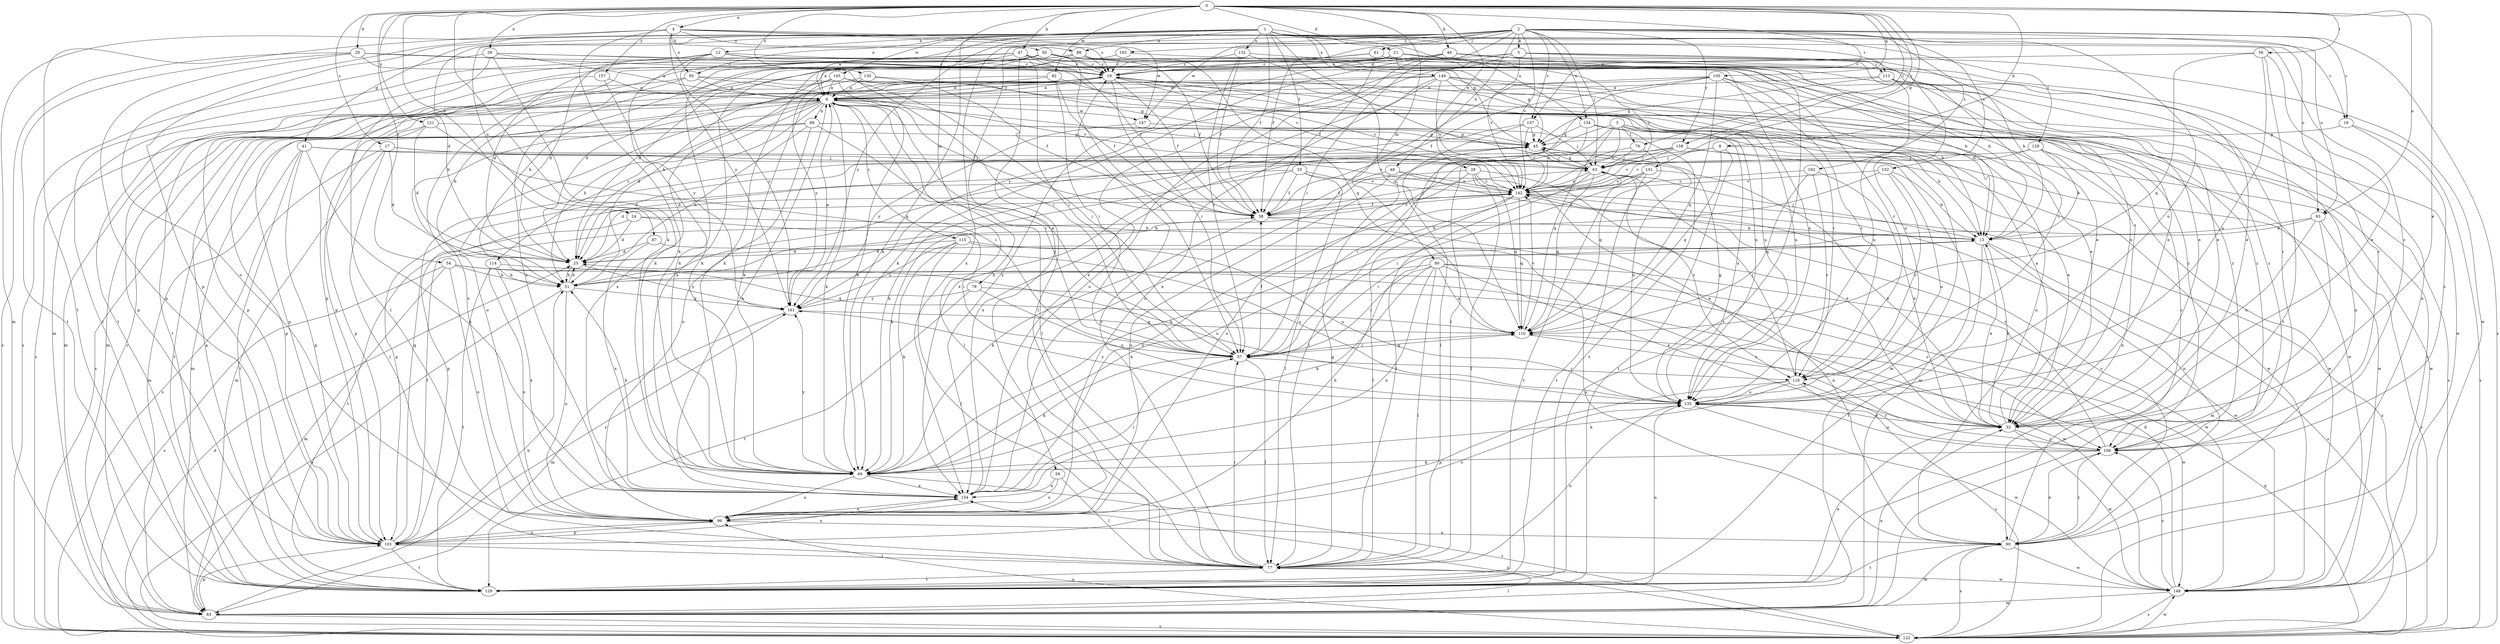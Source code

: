 strict digraph  {
0;
1;
2;
3;
4;
5;
6;
8;
12;
13;
17;
18;
19;
20;
21;
24;
25;
28;
29;
32;
33;
38;
41;
45;
46;
47;
48;
50;
51;
54;
56;
57;
58;
61;
63;
69;
76;
77;
78;
80;
82;
83;
87;
88;
89;
90;
93;
95;
96;
101;
103;
105;
110;
113;
114;
115;
116;
121;
122;
128;
129;
130;
132;
134;
135;
137;
142;
145;
147;
148;
149;
152;
154;
157;
158;
161;
162;
163;
168;
0 -> 4  [label=a];
0 -> 8  [label=b];
0 -> 17  [label=c];
0 -> 20  [label=d];
0 -> 21  [label=d];
0 -> 24  [label=d];
0 -> 28  [label=e];
0 -> 29  [label=e];
0 -> 32  [label=e];
0 -> 46  [label=h];
0 -> 47  [label=h];
0 -> 54  [label=i];
0 -> 56  [label=i];
0 -> 69  [label=k];
0 -> 76  [label=l];
0 -> 78  [label=m];
0 -> 80  [label=m];
0 -> 82  [label=m];
0 -> 93  [label=o];
0 -> 101  [label=p];
0 -> 105  [label=q];
0 -> 121  [label=s];
0 -> 130  [label=u];
0 -> 137  [label=v];
0 -> 157  [label=y];
0 -> 158  [label=y];
1 -> 12  [label=b];
1 -> 18  [label=c];
1 -> 25  [label=d];
1 -> 33  [label=f];
1 -> 38  [label=f];
1 -> 41  [label=g];
1 -> 45  [label=g];
1 -> 69  [label=k];
1 -> 83  [label=m];
1 -> 87  [label=n];
1 -> 88  [label=n];
1 -> 93  [label=o];
1 -> 103  [label=p];
1 -> 110  [label=q];
1 -> 113  [label=r];
1 -> 128  [label=t];
1 -> 132  [label=u];
1 -> 134  [label=u];
1 -> 145  [label=w];
1 -> 149  [label=x];
2 -> 5  [label=a];
2 -> 6  [label=a];
2 -> 18  [label=c];
2 -> 38  [label=f];
2 -> 48  [label=h];
2 -> 57  [label=i];
2 -> 58  [label=j];
2 -> 61  [label=j];
2 -> 63  [label=j];
2 -> 93  [label=o];
2 -> 95  [label=o];
2 -> 122  [label=s];
2 -> 134  [label=u];
2 -> 135  [label=u];
2 -> 137  [label=v];
2 -> 142  [label=v];
2 -> 147  [label=w];
2 -> 152  [label=x];
2 -> 154  [label=x];
2 -> 158  [label=y];
2 -> 161  [label=y];
2 -> 162  [label=z];
2 -> 163  [label=z];
3 -> 13  [label=b];
3 -> 32  [label=e];
3 -> 76  [label=l];
3 -> 77  [label=l];
3 -> 83  [label=m];
3 -> 110  [label=q];
3 -> 135  [label=u];
3 -> 142  [label=v];
3 -> 154  [label=x];
4 -> 19  [label=c];
4 -> 50  [label=h];
4 -> 69  [label=k];
4 -> 88  [label=n];
4 -> 95  [label=o];
4 -> 96  [label=o];
4 -> 129  [label=t];
4 -> 147  [label=w];
4 -> 161  [label=y];
4 -> 168  [label=z];
5 -> 13  [label=b];
5 -> 96  [label=o];
5 -> 103  [label=p];
5 -> 113  [label=r];
5 -> 135  [label=u];
5 -> 142  [label=v];
5 -> 161  [label=y];
6 -> 19  [label=c];
6 -> 25  [label=d];
6 -> 38  [label=f];
6 -> 51  [label=h];
6 -> 57  [label=i];
6 -> 63  [label=j];
6 -> 69  [label=k];
6 -> 77  [label=l];
6 -> 89  [label=n];
6 -> 96  [label=o];
6 -> 103  [label=p];
6 -> 114  [label=r];
6 -> 115  [label=r];
6 -> 122  [label=s];
6 -> 147  [label=w];
8 -> 25  [label=d];
8 -> 63  [label=j];
8 -> 110  [label=q];
8 -> 129  [label=t];
8 -> 148  [label=w];
12 -> 19  [label=c];
12 -> 25  [label=d];
12 -> 32  [label=e];
12 -> 69  [label=k];
12 -> 129  [label=t];
12 -> 142  [label=v];
12 -> 161  [label=y];
13 -> 25  [label=d];
13 -> 32  [label=e];
13 -> 63  [label=j];
13 -> 69  [label=k];
13 -> 122  [label=s];
13 -> 129  [label=t];
13 -> 148  [label=w];
17 -> 25  [label=d];
17 -> 63  [label=j];
17 -> 77  [label=l];
17 -> 83  [label=m];
17 -> 122  [label=s];
17 -> 142  [label=v];
18 -> 45  [label=g];
18 -> 122  [label=s];
18 -> 168  [label=z];
19 -> 6  [label=a];
19 -> 32  [label=e];
19 -> 38  [label=f];
19 -> 57  [label=i];
19 -> 69  [label=k];
19 -> 83  [label=m];
19 -> 90  [label=n];
19 -> 96  [label=o];
19 -> 135  [label=u];
19 -> 142  [label=v];
20 -> 19  [label=c];
20 -> 57  [label=i];
20 -> 103  [label=p];
20 -> 122  [label=s];
20 -> 129  [label=t];
20 -> 135  [label=u];
21 -> 19  [label=c];
21 -> 25  [label=d];
21 -> 32  [label=e];
21 -> 45  [label=g];
21 -> 51  [label=h];
21 -> 90  [label=n];
21 -> 142  [label=v];
21 -> 154  [label=x];
24 -> 13  [label=b];
24 -> 25  [label=d];
24 -> 57  [label=i];
24 -> 129  [label=t];
25 -> 51  [label=h];
25 -> 161  [label=y];
28 -> 25  [label=d];
28 -> 32  [label=e];
28 -> 51  [label=h];
28 -> 77  [label=l];
28 -> 110  [label=q];
28 -> 142  [label=v];
29 -> 6  [label=a];
29 -> 13  [label=b];
29 -> 19  [label=c];
29 -> 69  [label=k];
29 -> 77  [label=l];
29 -> 122  [label=s];
32 -> 6  [label=a];
32 -> 13  [label=b];
32 -> 148  [label=w];
32 -> 168  [label=z];
33 -> 32  [label=e];
33 -> 38  [label=f];
33 -> 69  [label=k];
33 -> 77  [label=l];
33 -> 103  [label=p];
33 -> 142  [label=v];
38 -> 13  [label=b];
38 -> 63  [label=j];
38 -> 69  [label=k];
38 -> 90  [label=n];
38 -> 142  [label=v];
41 -> 63  [label=j];
41 -> 83  [label=m];
41 -> 103  [label=p];
41 -> 129  [label=t];
41 -> 135  [label=u];
41 -> 154  [label=x];
45 -> 63  [label=j];
45 -> 148  [label=w];
46 -> 19  [label=c];
46 -> 69  [label=k];
46 -> 116  [label=r];
46 -> 129  [label=t];
46 -> 148  [label=w];
46 -> 154  [label=x];
47 -> 19  [label=c];
47 -> 25  [label=d];
47 -> 32  [label=e];
47 -> 38  [label=f];
47 -> 57  [label=i];
47 -> 69  [label=k];
47 -> 77  [label=l];
47 -> 154  [label=x];
48 -> 13  [label=b];
48 -> 38  [label=f];
48 -> 96  [label=o];
48 -> 142  [label=v];
50 -> 6  [label=a];
50 -> 19  [label=c];
50 -> 32  [label=e];
50 -> 38  [label=f];
50 -> 51  [label=h];
50 -> 57  [label=i];
50 -> 69  [label=k];
51 -> 25  [label=d];
51 -> 45  [label=g];
51 -> 96  [label=o];
51 -> 122  [label=s];
51 -> 161  [label=y];
54 -> 51  [label=h];
54 -> 83  [label=m];
54 -> 96  [label=o];
54 -> 110  [label=q];
54 -> 122  [label=s];
54 -> 135  [label=u];
56 -> 19  [label=c];
56 -> 32  [label=e];
56 -> 110  [label=q];
56 -> 129  [label=t];
56 -> 135  [label=u];
57 -> 6  [label=a];
57 -> 38  [label=f];
57 -> 69  [label=k];
57 -> 77  [label=l];
57 -> 110  [label=q];
57 -> 116  [label=r];
58 -> 77  [label=l];
58 -> 96  [label=o];
58 -> 154  [label=x];
61 -> 13  [label=b];
61 -> 19  [label=c];
61 -> 25  [label=d];
61 -> 32  [label=e];
61 -> 38  [label=f];
63 -> 45  [label=g];
63 -> 77  [label=l];
63 -> 110  [label=q];
63 -> 116  [label=r];
63 -> 129  [label=t];
63 -> 142  [label=v];
69 -> 51  [label=h];
69 -> 96  [label=o];
69 -> 122  [label=s];
69 -> 154  [label=x];
69 -> 161  [label=y];
76 -> 57  [label=i];
76 -> 63  [label=j];
76 -> 110  [label=q];
77 -> 19  [label=c];
77 -> 45  [label=g];
77 -> 57  [label=i];
77 -> 129  [label=t];
77 -> 135  [label=u];
77 -> 148  [label=w];
78 -> 129  [label=t];
78 -> 135  [label=u];
78 -> 148  [label=w];
78 -> 161  [label=y];
80 -> 32  [label=e];
80 -> 51  [label=h];
80 -> 57  [label=i];
80 -> 69  [label=k];
80 -> 77  [label=l];
80 -> 110  [label=q];
80 -> 148  [label=w];
80 -> 154  [label=x];
80 -> 168  [label=z];
82 -> 6  [label=a];
82 -> 38  [label=f];
82 -> 57  [label=i];
82 -> 122  [label=s];
82 -> 135  [label=u];
83 -> 19  [label=c];
83 -> 32  [label=e];
83 -> 51  [label=h];
83 -> 77  [label=l];
83 -> 103  [label=p];
83 -> 122  [label=s];
87 -> 25  [label=d];
87 -> 135  [label=u];
87 -> 154  [label=x];
88 -> 19  [label=c];
88 -> 83  [label=m];
88 -> 110  [label=q];
88 -> 116  [label=r];
88 -> 129  [label=t];
88 -> 154  [label=x];
88 -> 168  [label=z];
89 -> 45  [label=g];
89 -> 51  [label=h];
89 -> 77  [label=l];
89 -> 83  [label=m];
89 -> 96  [label=o];
89 -> 103  [label=p];
89 -> 148  [label=w];
90 -> 19  [label=c];
90 -> 83  [label=m];
90 -> 122  [label=s];
90 -> 129  [label=t];
90 -> 142  [label=v];
90 -> 148  [label=w];
90 -> 168  [label=z];
93 -> 13  [label=b];
93 -> 57  [label=i];
93 -> 83  [label=m];
93 -> 122  [label=s];
93 -> 135  [label=u];
95 -> 6  [label=a];
95 -> 51  [label=h];
95 -> 83  [label=m];
95 -> 142  [label=v];
95 -> 168  [label=z];
96 -> 13  [label=b];
96 -> 90  [label=n];
96 -> 103  [label=p];
101 -> 32  [label=e];
101 -> 57  [label=i];
101 -> 69  [label=k];
101 -> 129  [label=t];
101 -> 142  [label=v];
103 -> 38  [label=f];
103 -> 45  [label=g];
103 -> 77  [label=l];
103 -> 96  [label=o];
103 -> 129  [label=t];
103 -> 154  [label=x];
103 -> 161  [label=y];
105 -> 6  [label=a];
105 -> 13  [label=b];
105 -> 38  [label=f];
105 -> 77  [label=l];
105 -> 110  [label=q];
105 -> 116  [label=r];
105 -> 154  [label=x];
105 -> 168  [label=z];
110 -> 57  [label=i];
110 -> 142  [label=v];
110 -> 148  [label=w];
113 -> 6  [label=a];
113 -> 45  [label=g];
113 -> 90  [label=n];
113 -> 135  [label=u];
113 -> 168  [label=z];
114 -> 51  [label=h];
114 -> 96  [label=o];
114 -> 129  [label=t];
114 -> 154  [label=x];
114 -> 168  [label=z];
115 -> 25  [label=d];
115 -> 69  [label=k];
115 -> 77  [label=l];
115 -> 90  [label=n];
115 -> 135  [label=u];
115 -> 161  [label=y];
116 -> 63  [label=j];
116 -> 69  [label=k];
116 -> 103  [label=p];
116 -> 122  [label=s];
116 -> 135  [label=u];
121 -> 25  [label=d];
121 -> 45  [label=g];
121 -> 57  [label=i];
121 -> 103  [label=p];
121 -> 129  [label=t];
122 -> 25  [label=d];
122 -> 96  [label=o];
122 -> 110  [label=q];
122 -> 148  [label=w];
122 -> 154  [label=x];
128 -> 13  [label=b];
128 -> 63  [label=j];
128 -> 90  [label=n];
128 -> 142  [label=v];
128 -> 148  [label=w];
129 -> 6  [label=a];
129 -> 32  [label=e];
129 -> 135  [label=u];
130 -> 6  [label=a];
130 -> 38  [label=f];
130 -> 45  [label=g];
130 -> 154  [label=x];
132 -> 19  [label=c];
132 -> 32  [label=e];
132 -> 38  [label=f];
132 -> 57  [label=i];
132 -> 63  [label=j];
134 -> 45  [label=g];
134 -> 122  [label=s];
134 -> 129  [label=t];
134 -> 142  [label=v];
135 -> 32  [label=e];
135 -> 45  [label=g];
135 -> 96  [label=o];
135 -> 148  [label=w];
135 -> 161  [label=y];
137 -> 45  [label=g];
137 -> 63  [label=j];
137 -> 69  [label=k];
137 -> 77  [label=l];
137 -> 142  [label=v];
142 -> 38  [label=f];
142 -> 77  [label=l];
142 -> 90  [label=n];
142 -> 103  [label=p];
142 -> 110  [label=q];
142 -> 122  [label=s];
142 -> 154  [label=x];
145 -> 6  [label=a];
145 -> 57  [label=i];
145 -> 69  [label=k];
145 -> 103  [label=p];
145 -> 116  [label=r];
145 -> 129  [label=t];
145 -> 161  [label=y];
145 -> 168  [label=z];
147 -> 45  [label=g];
147 -> 161  [label=y];
148 -> 25  [label=d];
148 -> 83  [label=m];
148 -> 122  [label=s];
148 -> 168  [label=z];
149 -> 6  [label=a];
149 -> 13  [label=b];
149 -> 96  [label=o];
149 -> 103  [label=p];
149 -> 122  [label=s];
149 -> 135  [label=u];
149 -> 142  [label=v];
149 -> 148  [label=w];
149 -> 154  [label=x];
152 -> 13  [label=b];
152 -> 51  [label=h];
152 -> 116  [label=r];
152 -> 135  [label=u];
152 -> 142  [label=v];
154 -> 6  [label=a];
154 -> 57  [label=i];
154 -> 96  [label=o];
157 -> 6  [label=a];
157 -> 103  [label=p];
157 -> 161  [label=y];
158 -> 25  [label=d];
158 -> 63  [label=j];
158 -> 83  [label=m];
158 -> 96  [label=o];
158 -> 142  [label=v];
158 -> 148  [label=w];
161 -> 6  [label=a];
161 -> 83  [label=m];
161 -> 110  [label=q];
162 -> 32  [label=e];
162 -> 110  [label=q];
162 -> 116  [label=r];
162 -> 142  [label=v];
163 -> 19  [label=c];
163 -> 51  [label=h];
163 -> 168  [label=z];
168 -> 69  [label=k];
168 -> 90  [label=n];
168 -> 116  [label=r];
168 -> 135  [label=u];
168 -> 142  [label=v];
}
